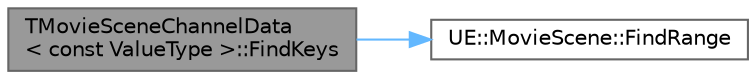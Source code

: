 digraph "TMovieSceneChannelData&lt; const ValueType &gt;::FindKeys"
{
 // INTERACTIVE_SVG=YES
 // LATEX_PDF_SIZE
  bgcolor="transparent";
  edge [fontname=Helvetica,fontsize=10,labelfontname=Helvetica,labelfontsize=10];
  node [fontname=Helvetica,fontsize=10,shape=box,height=0.2,width=0.4];
  rankdir="LR";
  Node1 [id="Node000001",label="TMovieSceneChannelData\l\< const ValueType \>::FindKeys",height=0.2,width=0.4,color="gray40", fillcolor="grey60", style="filled", fontcolor="black",tooltip="Find the range of keys that fall around InTime +/- InTolerance up to a maximum."];
  Node1 -> Node2 [id="edge1_Node000001_Node000002",color="steelblue1",style="solid",tooltip=" "];
  Node2 [id="Node000002",label="UE::MovieScene::FindRange",height=0.2,width=0.4,color="grey40", fillcolor="white", style="filled",URL="$d1/dd1/namespaceUE_1_1MovieScene.html#aefe78794b64e1fe198b7ffbf9f8f0bfc",tooltip="Find the range of times that fall around PredicateTime +/- InTolerance up to a maximum."];
}
